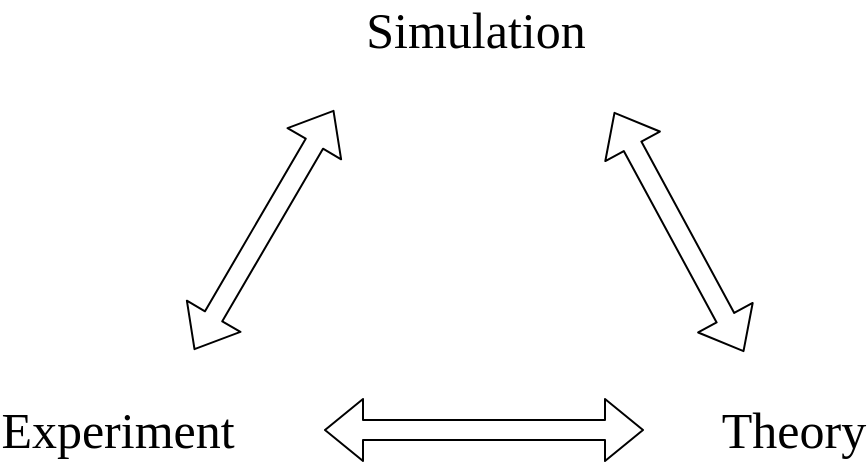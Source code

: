 <mxGraphModel dx="824" dy="653" grid="1" gridSize="10" guides="1" tooltips="1" connect="1" arrows="1" fold="1" page="1" pageScale="1" pageWidth="827" pageHeight="1169" background="#ffffff"><root><mxCell id="0"/><mxCell id="1" parent="0"/><mxCell id="2" value="Simulation" style="text;html=1;strokeColor=none;fillColor=none;align=center;verticalAlign=middle;whiteSpace=wrap;rounded=0;fontSize=25;fontFamily=computer modern;" vertex="1" parent="1"><mxGeometry x="401" y="210" width="40" height="20" as="geometry"/></mxCell><mxCell id="3" value="Experiment" style="text;html=1;strokeColor=none;fillColor=none;align=center;verticalAlign=middle;whiteSpace=wrap;rounded=0;fontSize=25;fontFamily=computer modern;" vertex="1" parent="1"><mxGeometry x="222" y="410" width="40" height="20" as="geometry"/></mxCell><mxCell id="4" value="Theory" style="text;html=1;strokeColor=none;fillColor=none;align=center;verticalAlign=middle;whiteSpace=wrap;rounded=0;fontSize=25;fontFamily=computer modern;" vertex="1" parent="1"><mxGeometry x="560" y="410" width="40" height="20" as="geometry"/></mxCell><mxCell id="7" value="" style="shape=flexArrow;endArrow=classic;startArrow=classic;html=1;fillColor=#ffffff;fontSize=25;fontFamily=computer modern;" edge="1" parent="1"><mxGeometry width="50" height="50" relative="1" as="geometry"><mxPoint x="280" y="380" as="sourcePoint"/><mxPoint x="350" y="260" as="targetPoint"/></mxGeometry></mxCell><mxCell id="9" value="" style="shape=flexArrow;endArrow=classic;startArrow=classic;html=1;fillColor=#ffffff;fontSize=25;fontFamily=computer modern;" edge="1" parent="1"><mxGeometry width="50" height="50" relative="1" as="geometry"><mxPoint x="555" y="381" as="sourcePoint"/><mxPoint x="490" y="261" as="targetPoint"/></mxGeometry></mxCell><mxCell id="10" value="" style="shape=flexArrow;endArrow=classic;startArrow=classic;html=1;fillColor=#ffffff;fontSize=25;fontFamily=computer modern;" edge="1" parent="1"><mxGeometry width="50" height="50" relative="1" as="geometry"><mxPoint x="505" y="420" as="sourcePoint"/><mxPoint x="345" y="420" as="targetPoint"/></mxGeometry></mxCell></root></mxGraphModel>
